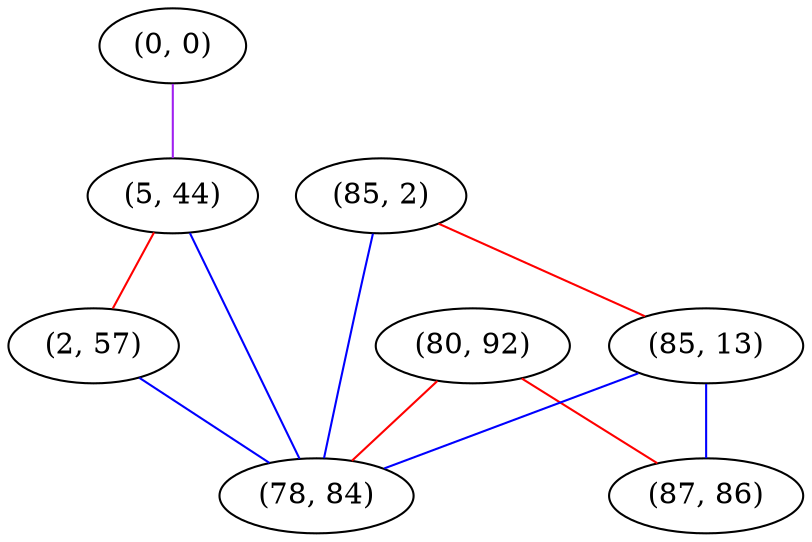 graph "" {
"(0, 0)";
"(5, 44)";
"(85, 2)";
"(80, 92)";
"(85, 13)";
"(2, 57)";
"(78, 84)";
"(87, 86)";
"(0, 0)" -- "(5, 44)"  [color=purple, key=0, weight=4];
"(5, 44)" -- "(78, 84)"  [color=blue, key=0, weight=3];
"(5, 44)" -- "(2, 57)"  [color=red, key=0, weight=1];
"(85, 2)" -- "(78, 84)"  [color=blue, key=0, weight=3];
"(85, 2)" -- "(85, 13)"  [color=red, key=0, weight=1];
"(80, 92)" -- "(78, 84)"  [color=red, key=0, weight=1];
"(80, 92)" -- "(87, 86)"  [color=red, key=0, weight=1];
"(85, 13)" -- "(78, 84)"  [color=blue, key=0, weight=3];
"(85, 13)" -- "(87, 86)"  [color=blue, key=0, weight=3];
"(2, 57)" -- "(78, 84)"  [color=blue, key=0, weight=3];
}
